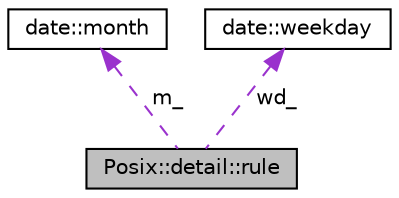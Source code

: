 digraph "Posix::detail::rule"
{
 // LATEX_PDF_SIZE
  edge [fontname="Helvetica",fontsize="10",labelfontname="Helvetica",labelfontsize="10"];
  node [fontname="Helvetica",fontsize="10",shape=record];
  Node1 [label="Posix::detail::rule",height=0.2,width=0.4,color="black", fillcolor="grey75", style="filled", fontcolor="black",tooltip=" "];
  Node2 -> Node1 [dir="back",color="darkorchid3",fontsize="10",style="dashed",label=" m_" ];
  Node2 [label="date::month",height=0.2,width=0.4,color="black", fillcolor="white", style="filled",URL="$classdate_1_1month.html",tooltip=" "];
  Node3 -> Node1 [dir="back",color="darkorchid3",fontsize="10",style="dashed",label=" wd_" ];
  Node3 [label="date::weekday",height=0.2,width=0.4,color="black", fillcolor="white", style="filled",URL="$classdate_1_1weekday.html",tooltip=" "];
}
